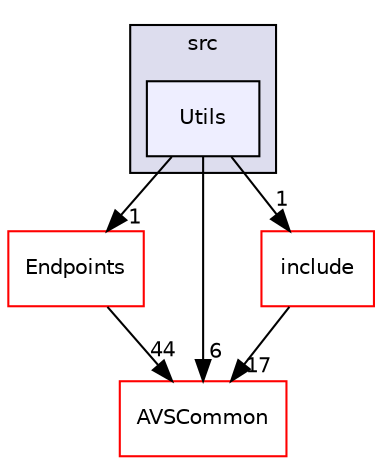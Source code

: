 digraph "/home/ANT.AMAZON.COM/womw/workplace/1.19_release/doxy/avs-device-sdk/CapabilitiesDelegate/src/Utils" {
  compound=true
  node [ fontsize="10", fontname="Helvetica"];
  edge [ labelfontsize="10", labelfontname="Helvetica"];
  subgraph clusterdir_f14574f3da14ef94e1b0e15a21513161 {
    graph [ bgcolor="#ddddee", pencolor="black", label="src" fontname="Helvetica", fontsize="10", URL="dir_f14574f3da14ef94e1b0e15a21513161.html"]
  dir_ec880417965574cf4289400711c59d64 [shape=box, label="Utils", style="filled", fillcolor="#eeeeff", pencolor="black", URL="dir_ec880417965574cf4289400711c59d64.html"];
  }
  dir_0a90cfc4c6fc93350190d2c91cca5e69 [shape=box label="Endpoints" fillcolor="white" style="filled" color="red" URL="dir_0a90cfc4c6fc93350190d2c91cca5e69.html"];
  dir_13e65effb2bde530b17b3d5eefcd0266 [shape=box label="AVSCommon" fillcolor="white" style="filled" color="red" URL="dir_13e65effb2bde530b17b3d5eefcd0266.html"];
  dir_872c8767738f6c0aba43e56d09bbdc21 [shape=box label="include" fillcolor="white" style="filled" color="red" URL="dir_872c8767738f6c0aba43e56d09bbdc21.html"];
  dir_0a90cfc4c6fc93350190d2c91cca5e69->dir_13e65effb2bde530b17b3d5eefcd0266 [headlabel="44", labeldistance=1.5 headhref="dir_000295_000017.html"];
  dir_872c8767738f6c0aba43e56d09bbdc21->dir_13e65effb2bde530b17b3d5eefcd0266 [headlabel="17", labeldistance=1.5 headhref="dir_000161_000017.html"];
  dir_ec880417965574cf4289400711c59d64->dir_0a90cfc4c6fc93350190d2c91cca5e69 [headlabel="1", labeldistance=1.5 headhref="dir_000167_000295.html"];
  dir_ec880417965574cf4289400711c59d64->dir_13e65effb2bde530b17b3d5eefcd0266 [headlabel="6", labeldistance=1.5 headhref="dir_000167_000017.html"];
  dir_ec880417965574cf4289400711c59d64->dir_872c8767738f6c0aba43e56d09bbdc21 [headlabel="1", labeldistance=1.5 headhref="dir_000167_000161.html"];
}
